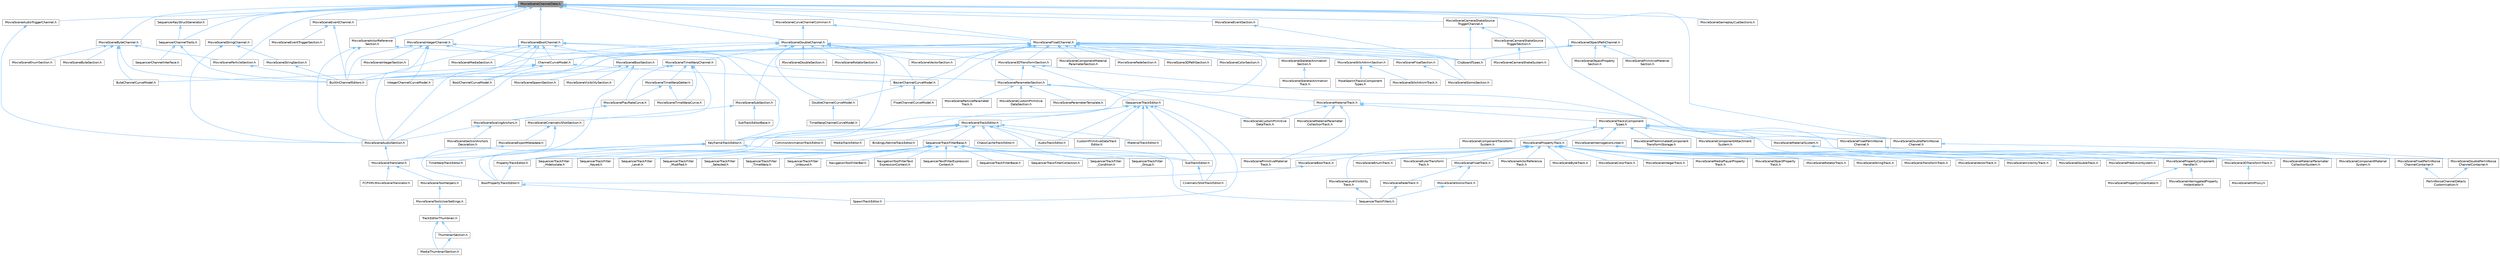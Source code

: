 digraph "MovieSceneChannelData.h"
{
 // INTERACTIVE_SVG=YES
 // LATEX_PDF_SIZE
  bgcolor="transparent";
  edge [fontname=Helvetica,fontsize=10,labelfontname=Helvetica,labelfontsize=10];
  node [fontname=Helvetica,fontsize=10,shape=box,height=0.2,width=0.4];
  Node1 [id="Node000001",label="MovieSceneChannelData.h",height=0.2,width=0.4,color="gray40", fillcolor="grey60", style="filled", fontcolor="black",tooltip=" "];
  Node1 -> Node2 [id="edge1_Node000001_Node000002",dir="back",color="steelblue1",style="solid",tooltip=" "];
  Node2 [id="Node000002",label="MovieSceneActorReference\lSection.h",height=0.2,width=0.4,color="grey40", fillcolor="white", style="filled",URL="$de/d12/MovieSceneActorReferenceSection_8h.html",tooltip=" "];
  Node2 -> Node3 [id="edge2_Node000002_Node000003",dir="back",color="steelblue1",style="solid",tooltip=" "];
  Node3 [id="Node000003",label="BuiltInChannelEditors.h",height=0.2,width=0.4,color="grey40", fillcolor="white", style="filled",URL="$df/daf/BuiltInChannelEditors_8h.html",tooltip=" "];
  Node2 -> Node4 [id="edge3_Node000002_Node000004",dir="back",color="steelblue1",style="solid",tooltip=" "];
  Node4 [id="Node000004",label="ClipboardTypes.h",height=0.2,width=0.4,color="grey40", fillcolor="white", style="filled",URL="$d2/dc6/ClipboardTypes_8h.html",tooltip=" "];
  Node2 -> Node5 [id="edge4_Node000002_Node000005",dir="back",color="steelblue1",style="solid",tooltip=" "];
  Node5 [id="Node000005",label="MovieSceneAudioSection.h",height=0.2,width=0.4,color="grey40", fillcolor="white", style="filled",URL="$da/d5f/MovieSceneAudioSection_8h.html",tooltip=" "];
  Node5 -> Node6 [id="edge5_Node000005_Node000006",dir="back",color="steelblue1",style="solid",tooltip=" "];
  Node6 [id="Node000006",label="MovieSceneTranslator.h",height=0.2,width=0.4,color="grey40", fillcolor="white", style="filled",URL="$d2/d49/MovieSceneTranslator_8h.html",tooltip=" "];
  Node6 -> Node7 [id="edge6_Node000006_Node000007",dir="back",color="steelblue1",style="solid",tooltip=" "];
  Node7 [id="Node000007",label="FCPXMLMovieSceneTranslator.h",height=0.2,width=0.4,color="grey40", fillcolor="white", style="filled",URL="$d2/d93/FCPXMLMovieSceneTranslator_8h.html",tooltip=" "];
  Node6 -> Node8 [id="edge7_Node000006_Node000008",dir="back",color="steelblue1",style="solid",tooltip=" "];
  Node8 [id="Node000008",label="MovieSceneToolHelpers.h",height=0.2,width=0.4,color="grey40", fillcolor="white", style="filled",URL="$d4/d0e/MovieSceneToolHelpers_8h.html",tooltip=" "];
  Node8 -> Node9 [id="edge8_Node000008_Node000009",dir="back",color="steelblue1",style="solid",tooltip=" "];
  Node9 [id="Node000009",label="MovieSceneToolsUserSettings.h",height=0.2,width=0.4,color="grey40", fillcolor="white", style="filled",URL="$d5/dab/MovieSceneToolsUserSettings_8h.html",tooltip=" "];
  Node9 -> Node10 [id="edge9_Node000009_Node000010",dir="back",color="steelblue1",style="solid",tooltip=" "];
  Node10 [id="Node000010",label="TrackEditorThumbnail.h",height=0.2,width=0.4,color="grey40", fillcolor="white", style="filled",URL="$d6/d44/TrackEditorThumbnail_8h.html",tooltip=" "];
  Node10 -> Node11 [id="edge10_Node000010_Node000011",dir="back",color="steelblue1",style="solid",tooltip=" "];
  Node11 [id="Node000011",label="MediaThumbnailSection.h",height=0.2,width=0.4,color="grey40", fillcolor="white", style="filled",URL="$d8/dfe/MediaThumbnailSection_8h.html",tooltip=" "];
  Node10 -> Node12 [id="edge11_Node000010_Node000012",dir="back",color="steelblue1",style="solid",tooltip=" "];
  Node12 [id="Node000012",label="ThumbnailSection.h",height=0.2,width=0.4,color="grey40", fillcolor="white", style="filled",URL="$de/daf/ThumbnailSection_8h.html",tooltip=" "];
  Node12 -> Node11 [id="edge12_Node000012_Node000011",dir="back",color="steelblue1",style="solid",tooltip=" "];
  Node1 -> Node13 [id="edge13_Node000001_Node000013",dir="back",color="steelblue1",style="solid",tooltip=" "];
  Node13 [id="Node000013",label="MovieSceneAudioTriggerChannel.h",height=0.2,width=0.4,color="grey40", fillcolor="white", style="filled",URL="$db/d7a/MovieSceneAudioTriggerChannel_8h.html",tooltip=" "];
  Node13 -> Node5 [id="edge14_Node000013_Node000005",dir="back",color="steelblue1",style="solid",tooltip=" "];
  Node1 -> Node14 [id="edge15_Node000001_Node000014",dir="back",color="steelblue1",style="solid",tooltip=" "];
  Node14 [id="Node000014",label="MovieSceneBoolChannel.h",height=0.2,width=0.4,color="grey40", fillcolor="white", style="filled",URL="$d9/d66/MovieSceneBoolChannel_8h.html",tooltip=" "];
  Node14 -> Node15 [id="edge16_Node000014_Node000015",dir="back",color="steelblue1",style="solid",tooltip=" "];
  Node15 [id="Node000015",label="BoolChannelCurveModel.h",height=0.2,width=0.4,color="grey40", fillcolor="white", style="filled",URL="$d0/d51/BoolChannelCurveModel_8h.html",tooltip=" "];
  Node14 -> Node3 [id="edge17_Node000014_Node000003",dir="back",color="steelblue1",style="solid",tooltip=" "];
  Node14 -> Node16 [id="edge18_Node000014_Node000016",dir="back",color="steelblue1",style="solid",tooltip=" "];
  Node16 [id="Node000016",label="ChannelCurveModel.h",height=0.2,width=0.4,color="grey40", fillcolor="white", style="filled",URL="$de/dfa/ChannelCurveModel_8h.html",tooltip=" "];
  Node16 -> Node17 [id="edge19_Node000016_Node000017",dir="back",color="steelblue1",style="solid",tooltip=" "];
  Node17 [id="Node000017",label="BezierChannelCurveModel.h",height=0.2,width=0.4,color="grey40", fillcolor="white", style="filled",URL="$d3/d63/BezierChannelCurveModel_8h.html",tooltip=" "];
  Node17 -> Node18 [id="edge20_Node000017_Node000018",dir="back",color="steelblue1",style="solid",tooltip=" "];
  Node18 [id="Node000018",label="DoubleChannelCurveModel.h",height=0.2,width=0.4,color="grey40", fillcolor="white", style="filled",URL="$d1/d5b/DoubleChannelCurveModel_8h.html",tooltip=" "];
  Node18 -> Node19 [id="edge21_Node000018_Node000019",dir="back",color="steelblue1",style="solid",tooltip=" "];
  Node19 [id="Node000019",label="TimeWarpChannelCurveModel.h",height=0.2,width=0.4,color="grey40", fillcolor="white", style="filled",URL="$d6/d46/TimeWarpChannelCurveModel_8h.html",tooltip=" "];
  Node17 -> Node20 [id="edge22_Node000017_Node000020",dir="back",color="steelblue1",style="solid",tooltip=" "];
  Node20 [id="Node000020",label="FloatChannelCurveModel.h",height=0.2,width=0.4,color="grey40", fillcolor="white", style="filled",URL="$d0/d27/FloatChannelCurveModel_8h.html",tooltip=" "];
  Node16 -> Node15 [id="edge23_Node000016_Node000015",dir="back",color="steelblue1",style="solid",tooltip=" "];
  Node16 -> Node21 [id="edge24_Node000016_Node000021",dir="back",color="steelblue1",style="solid",tooltip=" "];
  Node21 [id="Node000021",label="ByteChannelCurveModel.h",height=0.2,width=0.4,color="grey40", fillcolor="white", style="filled",URL="$d8/d3d/ByteChannelCurveModel_8h.html",tooltip=" "];
  Node16 -> Node22 [id="edge25_Node000016_Node000022",dir="back",color="steelblue1",style="solid",tooltip=" "];
  Node22 [id="Node000022",label="IntegerChannelCurveModel.h",height=0.2,width=0.4,color="grey40", fillcolor="white", style="filled",URL="$df/d26/IntegerChannelCurveModel_8h.html",tooltip=" "];
  Node14 -> Node23 [id="edge26_Node000014_Node000023",dir="back",color="steelblue1",style="solid",tooltip=" "];
  Node23 [id="Node000023",label="KeyframeTrackEditor.h",height=0.2,width=0.4,color="grey40", fillcolor="white", style="filled",URL="$dd/d47/KeyframeTrackEditor_8h.html",tooltip=" "];
  Node23 -> Node24 [id="edge27_Node000023_Node000024",dir="back",color="steelblue1",style="solid",tooltip=" "];
  Node24 [id="Node000024",label="BoolPropertyTrackEditor.h",height=0.2,width=0.4,color="grey40", fillcolor="white", style="filled",URL="$db/d07/BoolPropertyTrackEditor_8h.html",tooltip=" "];
  Node24 -> Node25 [id="edge28_Node000024_Node000025",dir="back",color="steelblue1",style="solid",tooltip=" "];
  Node25 [id="Node000025",label="SpawnTrackEditor.h",height=0.2,width=0.4,color="grey40", fillcolor="white", style="filled",URL="$d5/dac/SpawnTrackEditor_8h.html",tooltip=" "];
  Node23 -> Node26 [id="edge29_Node000023_Node000026",dir="back",color="steelblue1",style="solid",tooltip=" "];
  Node26 [id="Node000026",label="PropertyTrackEditor.h",height=0.2,width=0.4,color="grey40", fillcolor="white", style="filled",URL="$da/d9a/PropertyTrackEditor_8h.html",tooltip=" "];
  Node26 -> Node24 [id="edge30_Node000026_Node000024",dir="back",color="steelblue1",style="solid",tooltip=" "];
  Node23 -> Node27 [id="edge31_Node000023_Node000027",dir="back",color="steelblue1",style="solid",tooltip=" "];
  Node27 [id="Node000027",label="SubTrackEditor.h",height=0.2,width=0.4,color="grey40", fillcolor="white", style="filled",URL="$d8/d5b/SubTrackEditor_8h.html",tooltip=" "];
  Node27 -> Node28 [id="edge32_Node000027_Node000028",dir="back",color="steelblue1",style="solid",tooltip=" "];
  Node28 [id="Node000028",label="CinematicShotTrackEditor.h",height=0.2,width=0.4,color="grey40", fillcolor="white", style="filled",URL="$d3/d0c/CinematicShotTrackEditor_8h.html",tooltip=" "];
  Node23 -> Node29 [id="edge33_Node000023_Node000029",dir="back",color="steelblue1",style="solid",tooltip=" "];
  Node29 [id="Node000029",label="TimeWarpTrackEditor.h",height=0.2,width=0.4,color="grey40", fillcolor="white", style="filled",URL="$dc/d2e/TimeWarpTrackEditor_8h.html",tooltip=" "];
  Node14 -> Node5 [id="edge34_Node000014_Node000005",dir="back",color="steelblue1",style="solid",tooltip=" "];
  Node14 -> Node30 [id="edge35_Node000014_Node000030",dir="back",color="steelblue1",style="solid",tooltip=" "];
  Node30 [id="Node000030",label="MovieSceneBoolSection.h",height=0.2,width=0.4,color="grey40", fillcolor="white", style="filled",URL="$dd/d49/MovieSceneBoolSection_8h.html",tooltip=" "];
  Node30 -> Node24 [id="edge36_Node000030_Node000024",dir="back",color="steelblue1",style="solid",tooltip=" "];
  Node30 -> Node31 [id="edge37_Node000030_Node000031",dir="back",color="steelblue1",style="solid",tooltip=" "];
  Node31 [id="Node000031",label="MovieSceneSpawnSection.h",height=0.2,width=0.4,color="grey40", fillcolor="white", style="filled",URL="$df/d38/MovieSceneSpawnSection_8h.html",tooltip=" "];
  Node30 -> Node32 [id="edge38_Node000030_Node000032",dir="back",color="steelblue1",style="solid",tooltip=" "];
  Node32 [id="Node000032",label="MovieSceneVisibilitySection.h",height=0.2,width=0.4,color="grey40", fillcolor="white", style="filled",URL="$d2/dfe/MovieSceneVisibilitySection_8h.html",tooltip=" "];
  Node14 -> Node33 [id="edge39_Node000014_Node000033",dir="back",color="steelblue1",style="solid",tooltip=" "];
  Node33 [id="Node000033",label="MovieSceneMediaSection.h",height=0.2,width=0.4,color="grey40", fillcolor="white", style="filled",URL="$d2/df2/MovieSceneMediaSection_8h.html",tooltip=" "];
  Node14 -> Node34 [id="edge40_Node000014_Node000034",dir="back",color="steelblue1",style="solid",tooltip=" "];
  Node34 [id="Node000034",label="MovieSceneParameterSection.h",height=0.2,width=0.4,color="grey40", fillcolor="white", style="filled",URL="$de/d65/MovieSceneParameterSection_8h.html",tooltip=" "];
  Node34 -> Node35 [id="edge41_Node000034_Node000035",dir="back",color="steelblue1",style="solid",tooltip=" "];
  Node35 [id="Node000035",label="MovieSceneCustomPrimitive\lDataSection.h",height=0.2,width=0.4,color="grey40", fillcolor="white", style="filled",URL="$d2/d78/MovieSceneCustomPrimitiveDataSection_8h.html",tooltip=" "];
  Node34 -> Node36 [id="edge42_Node000034_Node000036",dir="back",color="steelblue1",style="solid",tooltip=" "];
  Node36 [id="Node000036",label="MovieSceneCustomPrimitive\lDataTrack.h",height=0.2,width=0.4,color="grey40", fillcolor="white", style="filled",URL="$db/d39/MovieSceneCustomPrimitiveDataTrack_8h.html",tooltip=" "];
  Node34 -> Node37 [id="edge43_Node000034_Node000037",dir="back",color="steelblue1",style="solid",tooltip=" "];
  Node37 [id="Node000037",label="MovieSceneMaterialTrack.h",height=0.2,width=0.4,color="grey40", fillcolor="white", style="filled",URL="$d8/d92/MovieSceneMaterialTrack_8h.html",tooltip=" "];
  Node37 -> Node38 [id="edge44_Node000037_Node000038",dir="back",color="steelblue1",style="solid",tooltip=" "];
  Node38 [id="Node000038",label="MovieSceneComponentMaterial\lSystem.h",height=0.2,width=0.4,color="grey40", fillcolor="white", style="filled",URL="$d7/d7c/MovieSceneComponentMaterialSystem_8h.html",tooltip=" "];
  Node37 -> Node36 [id="edge45_Node000037_Node000036",dir="back",color="steelblue1",style="solid",tooltip=" "];
  Node37 -> Node39 [id="edge46_Node000037_Node000039",dir="back",color="steelblue1",style="solid",tooltip=" "];
  Node39 [id="Node000039",label="MovieSceneMaterialParameter\lCollectionTrack.h",height=0.2,width=0.4,color="grey40", fillcolor="white", style="filled",URL="$d7/dc8/MovieSceneMaterialParameterCollectionTrack_8h.html",tooltip=" "];
  Node37 -> Node40 [id="edge47_Node000037_Node000040",dir="back",color="steelblue1",style="solid",tooltip=" "];
  Node40 [id="Node000040",label="MovieScenePrimitiveMaterial\lTrack.h",height=0.2,width=0.4,color="grey40", fillcolor="white", style="filled",URL="$dc/dc4/MovieScenePrimitiveMaterialTrack_8h.html",tooltip=" "];
  Node37 -> Node41 [id="edge48_Node000037_Node000041",dir="back",color="steelblue1",style="solid",tooltip=" "];
  Node41 [id="Node000041",label="MovieSceneTracksComponent\lTypes.h",height=0.2,width=0.4,color="grey40", fillcolor="white", style="filled",URL="$d5/d6a/MovieSceneTracksComponentTypes_8h.html",tooltip=" "];
  Node41 -> Node42 [id="edge49_Node000041_Node000042",dir="back",color="steelblue1",style="solid",tooltip=" "];
  Node42 [id="Node000042",label="MovieSceneComponentAttachment\lSystem.h",height=0.2,width=0.4,color="grey40", fillcolor="white", style="filled",URL="$d9/db3/MovieSceneComponentAttachmentSystem_8h.html",tooltip=" "];
  Node41 -> Node43 [id="edge50_Node000041_Node000043",dir="back",color="steelblue1",style="solid",tooltip=" "];
  Node43 [id="Node000043",label="MovieSceneComponentTransform\lSystem.h",height=0.2,width=0.4,color="grey40", fillcolor="white", style="filled",URL="$d1/d3e/MovieSceneComponentTransformSystem_8h.html",tooltip=" "];
  Node41 -> Node44 [id="edge51_Node000041_Node000044",dir="back",color="steelblue1",style="solid",tooltip=" "];
  Node44 [id="Node000044",label="MovieSceneDoublePerlinNoise\lChannel.h",height=0.2,width=0.4,color="grey40", fillcolor="white", style="filled",URL="$d9/d50/MovieSceneDoublePerlinNoiseChannel_8h.html",tooltip=" "];
  Node44 -> Node45 [id="edge52_Node000044_Node000045",dir="back",color="steelblue1",style="solid",tooltip=" "];
  Node45 [id="Node000045",label="MovieSceneDoublePerlinNoise\lChannelContainer.h",height=0.2,width=0.4,color="grey40", fillcolor="white", style="filled",URL="$de/dae/MovieSceneDoublePerlinNoiseChannelContainer_8h.html",tooltip=" "];
  Node45 -> Node46 [id="edge53_Node000045_Node000046",dir="back",color="steelblue1",style="solid",tooltip=" "];
  Node46 [id="Node000046",label="PerlinNoiseChannelDetails\lCustomization.h",height=0.2,width=0.4,color="grey40", fillcolor="white", style="filled",URL="$d6/df3/PerlinNoiseChannelDetailsCustomization_8h.html",tooltip=" "];
  Node41 -> Node47 [id="edge54_Node000041_Node000047",dir="back",color="steelblue1",style="solid",tooltip=" "];
  Node47 [id="Node000047",label="MovieSceneFloatPerlinNoise\lChannel.h",height=0.2,width=0.4,color="grey40", fillcolor="white", style="filled",URL="$d2/d9d/MovieSceneFloatPerlinNoiseChannel_8h.html",tooltip=" "];
  Node47 -> Node48 [id="edge55_Node000047_Node000048",dir="back",color="steelblue1",style="solid",tooltip=" "];
  Node48 [id="Node000048",label="MovieSceneFloatPerlinNoise\lChannelContainer.h",height=0.2,width=0.4,color="grey40", fillcolor="white", style="filled",URL="$d6/dcb/MovieSceneFloatPerlinNoiseChannelContainer_8h.html",tooltip=" "];
  Node48 -> Node46 [id="edge56_Node000048_Node000046",dir="back",color="steelblue1",style="solid",tooltip=" "];
  Node41 -> Node49 [id="edge57_Node000041_Node000049",dir="back",color="steelblue1",style="solid",tooltip=" "];
  Node49 [id="Node000049",label="MovieSceneInterrogationLinker.h",height=0.2,width=0.4,color="grey40", fillcolor="white", style="filled",URL="$d9/d6a/MovieSceneInterrogationLinker_8h.html",tooltip=" "];
  Node49 -> Node50 [id="edge58_Node000049_Node000050",dir="back",color="steelblue1",style="solid",tooltip=" "];
  Node50 [id="Node000050",label="MovieScenePredictionSystem.h",height=0.2,width=0.4,color="grey40", fillcolor="white", style="filled",URL="$dc/d7f/MovieScenePredictionSystem_8h.html",tooltip=" "];
  Node49 -> Node51 [id="edge59_Node000049_Node000051",dir="back",color="steelblue1",style="solid",tooltip=" "];
  Node51 [id="Node000051",label="MovieScenePropertyComponent\lHandler.h",height=0.2,width=0.4,color="grey40", fillcolor="white", style="filled",URL="$d1/d1c/MovieScenePropertyComponentHandler_8h.html",tooltip=" "];
  Node51 -> Node52 [id="edge60_Node000051_Node000052",dir="back",color="steelblue1",style="solid",tooltip=" "];
  Node52 [id="Node000052",label="MovieSceneInterrogatedProperty\lInstantiator.h",height=0.2,width=0.4,color="grey40", fillcolor="white", style="filled",URL="$df/d43/MovieSceneInterrogatedPropertyInstantiator_8h.html",tooltip=" "];
  Node51 -> Node53 [id="edge61_Node000051_Node000053",dir="back",color="steelblue1",style="solid",tooltip=" "];
  Node53 [id="Node000053",label="MovieScenePropertyInstantiator.h",height=0.2,width=0.4,color="grey40", fillcolor="white", style="filled",URL="$d2/ddc/MovieScenePropertyInstantiator_8h.html",tooltip=" "];
  Node41 -> Node54 [id="edge62_Node000041_Node000054",dir="back",color="steelblue1",style="solid",tooltip=" "];
  Node54 [id="Node000054",label="MovieSceneMaterialSystem.h",height=0.2,width=0.4,color="grey40", fillcolor="white", style="filled",URL="$d2/d2f/MovieSceneMaterialSystem_8h.html",tooltip=" "];
  Node54 -> Node38 [id="edge63_Node000054_Node000038",dir="back",color="steelblue1",style="solid",tooltip=" "];
  Node54 -> Node55 [id="edge64_Node000054_Node000055",dir="back",color="steelblue1",style="solid",tooltip=" "];
  Node55 [id="Node000055",label="MovieSceneMaterialParameter\lCollectionSystem.h",height=0.2,width=0.4,color="grey40", fillcolor="white", style="filled",URL="$d4/d18/MovieSceneMaterialParameterCollectionSystem_8h.html",tooltip=" "];
  Node41 -> Node56 [id="edge65_Node000041_Node000056",dir="back",color="steelblue1",style="solid",tooltip=" "];
  Node56 [id="Node000056",label="MovieScenePreAnimatedComponent\lTransformStorage.h",height=0.2,width=0.4,color="grey40", fillcolor="white", style="filled",URL="$d9/d84/MovieScenePreAnimatedComponentTransformStorage_8h.html",tooltip=" "];
  Node41 -> Node57 [id="edge66_Node000041_Node000057",dir="back",color="steelblue1",style="solid",tooltip=" "];
  Node57 [id="Node000057",label="MovieScenePropertyTrack.h",height=0.2,width=0.4,color="grey40", fillcolor="white", style="filled",URL="$da/d0c/MovieScenePropertyTrack_8h.html",tooltip=" "];
  Node57 -> Node58 [id="edge67_Node000057_Node000058",dir="back",color="steelblue1",style="solid",tooltip=" "];
  Node58 [id="Node000058",label="MovieScene3DTransformTrack.h",height=0.2,width=0.4,color="grey40", fillcolor="white", style="filled",URL="$d9/d06/MovieScene3DTransformTrack_8h.html",tooltip=" "];
  Node58 -> Node59 [id="edge68_Node000058_Node000059",dir="back",color="steelblue1",style="solid",tooltip=" "];
  Node59 [id="Node000059",label="MovieSceneHitProxy.h",height=0.2,width=0.4,color="grey40", fillcolor="white", style="filled",URL="$d0/d01/MovieSceneHitProxy_8h.html",tooltip=" "];
  Node57 -> Node60 [id="edge69_Node000057_Node000060",dir="back",color="steelblue1",style="solid",tooltip=" "];
  Node60 [id="Node000060",label="MovieSceneActorReference\lTrack.h",height=0.2,width=0.4,color="grey40", fillcolor="white", style="filled",URL="$d9/d9b/MovieSceneActorReferenceTrack_8h.html",tooltip=" "];
  Node57 -> Node61 [id="edge70_Node000057_Node000061",dir="back",color="steelblue1",style="solid",tooltip=" "];
  Node61 [id="Node000061",label="MovieSceneBoolTrack.h",height=0.2,width=0.4,color="grey40", fillcolor="white", style="filled",URL="$d7/ddf/MovieSceneBoolTrack_8h.html",tooltip=" "];
  Node61 -> Node24 [id="edge71_Node000061_Node000024",dir="back",color="steelblue1",style="solid",tooltip=" "];
  Node57 -> Node62 [id="edge72_Node000057_Node000062",dir="back",color="steelblue1",style="solid",tooltip=" "];
  Node62 [id="Node000062",label="MovieSceneByteTrack.h",height=0.2,width=0.4,color="grey40", fillcolor="white", style="filled",URL="$dc/d79/MovieSceneByteTrack_8h.html",tooltip=" "];
  Node57 -> Node63 [id="edge73_Node000057_Node000063",dir="back",color="steelblue1",style="solid",tooltip=" "];
  Node63 [id="Node000063",label="MovieSceneColorTrack.h",height=0.2,width=0.4,color="grey40", fillcolor="white", style="filled",URL="$d8/df9/MovieSceneColorTrack_8h.html",tooltip=" "];
  Node57 -> Node64 [id="edge74_Node000057_Node000064",dir="back",color="steelblue1",style="solid",tooltip=" "];
  Node64 [id="Node000064",label="MovieSceneDoubleTrack.h",height=0.2,width=0.4,color="grey40", fillcolor="white", style="filled",URL="$de/d31/MovieSceneDoubleTrack_8h.html",tooltip=" "];
  Node57 -> Node65 [id="edge75_Node000057_Node000065",dir="back",color="steelblue1",style="solid",tooltip=" "];
  Node65 [id="Node000065",label="MovieSceneEnumTrack.h",height=0.2,width=0.4,color="grey40", fillcolor="white", style="filled",URL="$d6/d95/MovieSceneEnumTrack_8h.html",tooltip=" "];
  Node57 -> Node66 [id="edge76_Node000057_Node000066",dir="back",color="steelblue1",style="solid",tooltip=" "];
  Node66 [id="Node000066",label="MovieSceneEulerTransform\lTrack.h",height=0.2,width=0.4,color="grey40", fillcolor="white", style="filled",URL="$d7/d3a/MovieSceneEulerTransformTrack_8h.html",tooltip=" "];
  Node57 -> Node67 [id="edge77_Node000057_Node000067",dir="back",color="steelblue1",style="solid",tooltip=" "];
  Node67 [id="Node000067",label="MovieSceneFloatTrack.h",height=0.2,width=0.4,color="grey40", fillcolor="white", style="filled",URL="$dc/d88/MovieSceneFloatTrack_8h.html",tooltip=" "];
  Node67 -> Node68 [id="edge78_Node000067_Node000068",dir="back",color="steelblue1",style="solid",tooltip=" "];
  Node68 [id="Node000068",label="MovieSceneFadeTrack.h",height=0.2,width=0.4,color="grey40", fillcolor="white", style="filled",URL="$d3/dd6/MovieSceneFadeTrack_8h.html",tooltip=" "];
  Node68 -> Node69 [id="edge79_Node000068_Node000069",dir="back",color="steelblue1",style="solid",tooltip=" "];
  Node69 [id="Node000069",label="SequencerTrackFilters.h",height=0.2,width=0.4,color="grey40", fillcolor="white", style="filled",URL="$df/d72/SequencerTrackFilters_8h.html",tooltip=" "];
  Node67 -> Node70 [id="edge80_Node000067_Node000070",dir="back",color="steelblue1",style="solid",tooltip=" "];
  Node70 [id="Node000070",label="MovieSceneSlomoTrack.h",height=0.2,width=0.4,color="grey40", fillcolor="white", style="filled",URL="$d3/d88/MovieSceneSlomoTrack_8h.html",tooltip=" "];
  Node70 -> Node69 [id="edge81_Node000070_Node000069",dir="back",color="steelblue1",style="solid",tooltip=" "];
  Node57 -> Node71 [id="edge82_Node000057_Node000071",dir="back",color="steelblue1",style="solid",tooltip=" "];
  Node71 [id="Node000071",label="MovieSceneIntegerTrack.h",height=0.2,width=0.4,color="grey40", fillcolor="white", style="filled",URL="$d9/d1a/MovieSceneIntegerTrack_8h.html",tooltip=" "];
  Node57 -> Node72 [id="edge83_Node000057_Node000072",dir="back",color="steelblue1",style="solid",tooltip=" "];
  Node72 [id="Node000072",label="MovieSceneLevelVisibility\lTrack.h",height=0.2,width=0.4,color="grey40", fillcolor="white", style="filled",URL="$d8/dae/MovieSceneLevelVisibilityTrack_8h.html",tooltip=" "];
  Node72 -> Node69 [id="edge84_Node000072_Node000069",dir="back",color="steelblue1",style="solid",tooltip=" "];
  Node57 -> Node73 [id="edge85_Node000057_Node000073",dir="back",color="steelblue1",style="solid",tooltip=" "];
  Node73 [id="Node000073",label="MovieSceneMediaPlayerProperty\lTrack.h",height=0.2,width=0.4,color="grey40", fillcolor="white", style="filled",URL="$d4/da1/MovieSceneMediaPlayerPropertyTrack_8h.html",tooltip=" "];
  Node57 -> Node74 [id="edge86_Node000057_Node000074",dir="back",color="steelblue1",style="solid",tooltip=" "];
  Node74 [id="Node000074",label="MovieSceneObjectProperty\lTrack.h",height=0.2,width=0.4,color="grey40", fillcolor="white", style="filled",URL="$dc/da9/MovieSceneObjectPropertyTrack_8h.html",tooltip=" "];
  Node57 -> Node40 [id="edge87_Node000057_Node000040",dir="back",color="steelblue1",style="solid",tooltip=" "];
  Node57 -> Node75 [id="edge88_Node000057_Node000075",dir="back",color="steelblue1",style="solid",tooltip=" "];
  Node75 [id="Node000075",label="MovieSceneRotatorTrack.h",height=0.2,width=0.4,color="grey40", fillcolor="white", style="filled",URL="$d3/d8f/MovieSceneRotatorTrack_8h.html",tooltip=" "];
  Node57 -> Node76 [id="edge89_Node000057_Node000076",dir="back",color="steelblue1",style="solid",tooltip=" "];
  Node76 [id="Node000076",label="MovieSceneStringTrack.h",height=0.2,width=0.4,color="grey40", fillcolor="white", style="filled",URL="$dd/d54/MovieSceneStringTrack_8h.html",tooltip=" "];
  Node57 -> Node77 [id="edge90_Node000057_Node000077",dir="back",color="steelblue1",style="solid",tooltip=" "];
  Node77 [id="Node000077",label="MovieSceneTransformTrack.h",height=0.2,width=0.4,color="grey40", fillcolor="white", style="filled",URL="$df/d57/MovieSceneTransformTrack_8h.html",tooltip=" "];
  Node57 -> Node78 [id="edge91_Node000057_Node000078",dir="back",color="steelblue1",style="solid",tooltip=" "];
  Node78 [id="Node000078",label="MovieSceneVectorTrack.h",height=0.2,width=0.4,color="grey40", fillcolor="white", style="filled",URL="$d8/d5e/MovieSceneVectorTrack_8h.html",tooltip=" "];
  Node57 -> Node79 [id="edge92_Node000057_Node000079",dir="back",color="steelblue1",style="solid",tooltip=" "];
  Node79 [id="Node000079",label="MovieSceneVisibilityTrack.h",height=0.2,width=0.4,color="grey40", fillcolor="white", style="filled",URL="$dd/d5e/MovieSceneVisibilityTrack_8h.html",tooltip=" "];
  Node57 -> Node26 [id="edge93_Node000057_Node000026",dir="back",color="steelblue1",style="solid",tooltip=" "];
  Node34 -> Node80 [id="edge94_Node000034_Node000080",dir="back",color="steelblue1",style="solid",tooltip=" "];
  Node80 [id="Node000080",label="MovieSceneParameterTemplate.h",height=0.2,width=0.4,color="grey40", fillcolor="white", style="filled",URL="$d9/df3/MovieSceneParameterTemplate_8h.html",tooltip=" "];
  Node34 -> Node81 [id="edge95_Node000034_Node000081",dir="back",color="steelblue1",style="solid",tooltip=" "];
  Node81 [id="Node000081",label="MovieSceneParticleParameter\lTrack.h",height=0.2,width=0.4,color="grey40", fillcolor="white", style="filled",URL="$d2/d09/MovieSceneParticleParameterTrack_8h.html",tooltip=" "];
  Node1 -> Node82 [id="edge96_Node000001_Node000082",dir="back",color="steelblue1",style="solid",tooltip=" "];
  Node82 [id="Node000082",label="MovieSceneByteChannel.h",height=0.2,width=0.4,color="grey40", fillcolor="white", style="filled",URL="$d2/dda/MovieSceneByteChannel_8h.html",tooltip=" "];
  Node82 -> Node3 [id="edge97_Node000082_Node000003",dir="back",color="steelblue1",style="solid",tooltip=" "];
  Node82 -> Node21 [id="edge98_Node000082_Node000021",dir="back",color="steelblue1",style="solid",tooltip=" "];
  Node82 -> Node83 [id="edge99_Node000082_Node000083",dir="back",color="steelblue1",style="solid",tooltip=" "];
  Node83 [id="Node000083",label="MovieSceneByteSection.h",height=0.2,width=0.4,color="grey40", fillcolor="white", style="filled",URL="$da/dd4/MovieSceneByteSection_8h.html",tooltip=" "];
  Node82 -> Node84 [id="edge100_Node000082_Node000084",dir="back",color="steelblue1",style="solid",tooltip=" "];
  Node84 [id="Node000084",label="MovieSceneEnumSection.h",height=0.2,width=0.4,color="grey40", fillcolor="white", style="filled",URL="$d7/d84/MovieSceneEnumSection_8h.html",tooltip=" "];
  Node82 -> Node85 [id="edge101_Node000082_Node000085",dir="back",color="steelblue1",style="solid",tooltip=" "];
  Node85 [id="Node000085",label="MovieSceneParticleSection.h",height=0.2,width=0.4,color="grey40", fillcolor="white", style="filled",URL="$d4/ddc/MovieSceneParticleSection_8h.html",tooltip=" "];
  Node85 -> Node3 [id="edge102_Node000085_Node000003",dir="back",color="steelblue1",style="solid",tooltip=" "];
  Node1 -> Node86 [id="edge103_Node000001_Node000086",dir="back",color="steelblue1",style="solid",tooltip=" "];
  Node86 [id="Node000086",label="MovieSceneCameraShakeSource\lTriggerChannel.h",height=0.2,width=0.4,color="grey40", fillcolor="white", style="filled",URL="$d2/d32/MovieSceneCameraShakeSourceTriggerChannel_8h.html",tooltip=" "];
  Node86 -> Node4 [id="edge104_Node000086_Node000004",dir="back",color="steelblue1",style="solid",tooltip=" "];
  Node86 -> Node87 [id="edge105_Node000086_Node000087",dir="back",color="steelblue1",style="solid",tooltip=" "];
  Node87 [id="Node000087",label="MovieSceneCameraShakeSource\lTriggerSection.h",height=0.2,width=0.4,color="grey40", fillcolor="white", style="filled",URL="$d3/d5f/MovieSceneCameraShakeSourceTriggerSection_8h.html",tooltip=" "];
  Node87 -> Node88 [id="edge106_Node000087_Node000088",dir="back",color="steelblue1",style="solid",tooltip=" "];
  Node88 [id="Node000088",label="MovieSceneCameraShakeSystem.h",height=0.2,width=0.4,color="grey40", fillcolor="white", style="filled",URL="$d2/dcc/MovieSceneCameraShakeSystem_8h.html",tooltip=" "];
  Node1 -> Node89 [id="edge107_Node000001_Node000089",dir="back",color="steelblue1",style="solid",tooltip=" "];
  Node89 [id="Node000089",label="MovieSceneCurveChannelCommon.h",height=0.2,width=0.4,color="grey40", fillcolor="white", style="filled",URL="$d2/db2/MovieSceneCurveChannelCommon_8h.html",tooltip=" "];
  Node89 -> Node90 [id="edge108_Node000089_Node000090",dir="back",color="steelblue1",style="solid",tooltip=" "];
  Node90 [id="Node000090",label="MovieSceneDoubleChannel.h",height=0.2,width=0.4,color="grey40", fillcolor="white", style="filled",URL="$d3/d7d/MovieSceneDoubleChannel_8h.html",tooltip=" "];
  Node90 -> Node17 [id="edge109_Node000090_Node000017",dir="back",color="steelblue1",style="solid",tooltip=" "];
  Node90 -> Node3 [id="edge110_Node000090_Node000003",dir="back",color="steelblue1",style="solid",tooltip=" "];
  Node90 -> Node16 [id="edge111_Node000090_Node000016",dir="back",color="steelblue1",style="solid",tooltip=" "];
  Node90 -> Node4 [id="edge112_Node000090_Node000004",dir="back",color="steelblue1",style="solid",tooltip=" "];
  Node90 -> Node18 [id="edge113_Node000090_Node000018",dir="back",color="steelblue1",style="solid",tooltip=" "];
  Node90 -> Node23 [id="edge114_Node000090_Node000023",dir="back",color="steelblue1",style="solid",tooltip=" "];
  Node90 -> Node91 [id="edge115_Node000090_Node000091",dir="back",color="steelblue1",style="solid",tooltip=" "];
  Node91 [id="Node000091",label="MovieScene3DTransformSection.h",height=0.2,width=0.4,color="grey40", fillcolor="white", style="filled",URL="$de/dab/MovieScene3DTransformSection_8h.html",tooltip=" "];
  Node91 -> Node92 [id="edge116_Node000091_Node000092",dir="back",color="steelblue1",style="solid",tooltip=" "];
  Node92 [id="Node000092",label="ISequencerTrackEditor.h",height=0.2,width=0.4,color="grey40", fillcolor="white", style="filled",URL="$df/dca/ISequencerTrackEditor_8h.html",tooltip=" "];
  Node92 -> Node93 [id="edge117_Node000092_Node000093",dir="back",color="steelblue1",style="solid",tooltip=" "];
  Node93 [id="Node000093",label="AudioTrackEditor.h",height=0.2,width=0.4,color="grey40", fillcolor="white", style="filled",URL="$dd/d96/AudioTrackEditor_8h.html",tooltip=" "];
  Node92 -> Node24 [id="edge118_Node000092_Node000024",dir="back",color="steelblue1",style="solid",tooltip=" "];
  Node92 -> Node28 [id="edge119_Node000092_Node000028",dir="back",color="steelblue1",style="solid",tooltip=" "];
  Node92 -> Node94 [id="edge120_Node000092_Node000094",dir="back",color="steelblue1",style="solid",tooltip=" "];
  Node94 [id="Node000094",label="CustomPrimitiveDataTrack\lEditor.h",height=0.2,width=0.4,color="grey40", fillcolor="white", style="filled",URL="$dc/d8f/CustomPrimitiveDataTrackEditor_8h.html",tooltip=" "];
  Node92 -> Node95 [id="edge121_Node000092_Node000095",dir="back",color="steelblue1",style="solid",tooltip=" "];
  Node95 [id="Node000095",label="MaterialTrackEditor.h",height=0.2,width=0.4,color="grey40", fillcolor="white", style="filled",URL="$d1/d9f/MaterialTrackEditor_8h.html",tooltip=" "];
  Node92 -> Node96 [id="edge122_Node000092_Node000096",dir="back",color="steelblue1",style="solid",tooltip=" "];
  Node96 [id="Node000096",label="MovieSceneTrackEditor.h",height=0.2,width=0.4,color="grey40", fillcolor="white", style="filled",URL="$db/d6c/MovieSceneTrackEditor_8h.html",tooltip=" "];
  Node96 -> Node93 [id="edge123_Node000096_Node000093",dir="back",color="steelblue1",style="solid",tooltip=" "];
  Node96 -> Node97 [id="edge124_Node000096_Node000097",dir="back",color="steelblue1",style="solid",tooltip=" "];
  Node97 [id="Node000097",label="BindingLifetimeTrackEditor.h",height=0.2,width=0.4,color="grey40", fillcolor="white", style="filled",URL="$db/d3c/BindingLifetimeTrackEditor_8h.html",tooltip=" "];
  Node96 -> Node98 [id="edge125_Node000096_Node000098",dir="back",color="steelblue1",style="solid",tooltip=" "];
  Node98 [id="Node000098",label="ChaosCacheTrackEditor.h",height=0.2,width=0.4,color="grey40", fillcolor="white", style="filled",URL="$db/d36/ChaosCacheTrackEditor_8h.html",tooltip=" "];
  Node96 -> Node99 [id="edge126_Node000096_Node000099",dir="back",color="steelblue1",style="solid",tooltip=" "];
  Node99 [id="Node000099",label="CommonAnimationTrackEditor.h",height=0.2,width=0.4,color="grey40", fillcolor="white", style="filled",URL="$d9/d6e/CommonAnimationTrackEditor_8h.html",tooltip=" "];
  Node96 -> Node94 [id="edge127_Node000096_Node000094",dir="back",color="steelblue1",style="solid",tooltip=" "];
  Node96 -> Node23 [id="edge128_Node000096_Node000023",dir="back",color="steelblue1",style="solid",tooltip=" "];
  Node96 -> Node95 [id="edge129_Node000096_Node000095",dir="back",color="steelblue1",style="solid",tooltip=" "];
  Node96 -> Node100 [id="edge130_Node000096_Node000100",dir="back",color="steelblue1",style="solid",tooltip=" "];
  Node100 [id="Node000100",label="MediaTrackEditor.h",height=0.2,width=0.4,color="grey40", fillcolor="white", style="filled",URL="$d0/d41/MediaTrackEditor_8h.html",tooltip=" "];
  Node96 -> Node26 [id="edge131_Node000096_Node000026",dir="back",color="steelblue1",style="solid",tooltip=" "];
  Node96 -> Node101 [id="edge132_Node000096_Node000101",dir="back",color="steelblue1",style="solid",tooltip=" "];
  Node101 [id="Node000101",label="SequencerTrackFilterBase.h",height=0.2,width=0.4,color="grey40", fillcolor="white", style="filled",URL="$d8/def/Filters_2SequencerTrackFilterBase_8h.html",tooltip=" "];
  Node101 -> Node102 [id="edge133_Node000101_Node000102",dir="back",color="steelblue1",style="solid",tooltip=" "];
  Node102 [id="Node000102",label="NavigationToolFilterBar.h",height=0.2,width=0.4,color="grey40", fillcolor="white", style="filled",URL="$df/d14/NavigationToolFilterBar_8h.html",tooltip=" "];
  Node101 -> Node103 [id="edge134_Node000101_Node000103",dir="back",color="steelblue1",style="solid",tooltip=" "];
  Node103 [id="Node000103",label="NavigationToolFilterText\lExpressionContext.h",height=0.2,width=0.4,color="grey40", fillcolor="white", style="filled",URL="$d8/dd2/NavigationToolFilterTextExpressionContext_8h.html",tooltip=" "];
  Node101 -> Node104 [id="edge135_Node000101_Node000104",dir="back",color="steelblue1",style="solid",tooltip=" "];
  Node104 [id="Node000104",label="SequencerTextFilterExpression\lContext.h",height=0.2,width=0.4,color="grey40", fillcolor="white", style="filled",URL="$d0/d9f/SequencerTextFilterExpressionContext_8h.html",tooltip=" "];
  Node101 -> Node105 [id="edge136_Node000101_Node000105",dir="back",color="steelblue1",style="solid",tooltip=" "];
  Node105 [id="Node000105",label="SequencerTrackFilterBase.h",height=0.2,width=0.4,color="grey40", fillcolor="white", style="filled",URL="$d8/d4d/SequencerTrackFilterBase_8h.html",tooltip=" "];
  Node101 -> Node106 [id="edge137_Node000101_Node000106",dir="back",color="steelblue1",style="solid",tooltip=" "];
  Node106 [id="Node000106",label="SequencerTrackFilterCollection.h",height=0.2,width=0.4,color="grey40", fillcolor="white", style="filled",URL="$d8/de2/SequencerTrackFilterCollection_8h.html",tooltip=" "];
  Node101 -> Node107 [id="edge138_Node000101_Node000107",dir="back",color="steelblue1",style="solid",tooltip=" "];
  Node107 [id="Node000107",label="SequencerTrackFilter\l_Condition.h",height=0.2,width=0.4,color="grey40", fillcolor="white", style="filled",URL="$df/d17/SequencerTrackFilter__Condition_8h.html",tooltip=" "];
  Node101 -> Node108 [id="edge139_Node000101_Node000108",dir="back",color="steelblue1",style="solid",tooltip=" "];
  Node108 [id="Node000108",label="SequencerTrackFilter\l_Group.h",height=0.2,width=0.4,color="grey40", fillcolor="white", style="filled",URL="$da/dea/SequencerTrackFilter__Group_8h.html",tooltip=" "];
  Node101 -> Node109 [id="edge140_Node000101_Node000109",dir="back",color="steelblue1",style="solid",tooltip=" "];
  Node109 [id="Node000109",label="SequencerTrackFilter\l_HideIsolate.h",height=0.2,width=0.4,color="grey40", fillcolor="white", style="filled",URL="$d3/d55/SequencerTrackFilter__HideIsolate_8h.html",tooltip=" "];
  Node101 -> Node110 [id="edge141_Node000101_Node000110",dir="back",color="steelblue1",style="solid",tooltip=" "];
  Node110 [id="Node000110",label="SequencerTrackFilter\l_Keyed.h",height=0.2,width=0.4,color="grey40", fillcolor="white", style="filled",URL="$d4/d2d/SequencerTrackFilter__Keyed_8h.html",tooltip=" "];
  Node101 -> Node111 [id="edge142_Node000101_Node000111",dir="back",color="steelblue1",style="solid",tooltip=" "];
  Node111 [id="Node000111",label="SequencerTrackFilter\l_Level.h",height=0.2,width=0.4,color="grey40", fillcolor="white", style="filled",URL="$d2/d6c/SequencerTrackFilter__Level_8h.html",tooltip=" "];
  Node101 -> Node112 [id="edge143_Node000101_Node000112",dir="back",color="steelblue1",style="solid",tooltip=" "];
  Node112 [id="Node000112",label="SequencerTrackFilter\l_Modified.h",height=0.2,width=0.4,color="grey40", fillcolor="white", style="filled",URL="$d0/dd9/SequencerTrackFilter__Modified_8h.html",tooltip=" "];
  Node101 -> Node113 [id="edge144_Node000101_Node000113",dir="back",color="steelblue1",style="solid",tooltip=" "];
  Node113 [id="Node000113",label="SequencerTrackFilter\l_Selected.h",height=0.2,width=0.4,color="grey40", fillcolor="white", style="filled",URL="$dc/d54/SequencerTrackFilter__Selected_8h.html",tooltip=" "];
  Node101 -> Node114 [id="edge145_Node000101_Node000114",dir="back",color="steelblue1",style="solid",tooltip=" "];
  Node114 [id="Node000114",label="SequencerTrackFilter\l_TimeWarp.h",height=0.2,width=0.4,color="grey40", fillcolor="white", style="filled",URL="$d6/dd0/SequencerTrackFilter__TimeWarp_8h.html",tooltip=" "];
  Node101 -> Node115 [id="edge146_Node000101_Node000115",dir="back",color="steelblue1",style="solid",tooltip=" "];
  Node115 [id="Node000115",label="SequencerTrackFilter\l_Unbound.h",height=0.2,width=0.4,color="grey40", fillcolor="white", style="filled",URL="$d0/dd1/SequencerTrackFilter__Unbound_8h.html",tooltip=" "];
  Node101 -> Node69 [id="edge147_Node000101_Node000069",dir="back",color="steelblue1",style="solid",tooltip=" "];
  Node96 -> Node27 [id="edge148_Node000096_Node000027",dir="back",color="steelblue1",style="solid",tooltip=" "];
  Node92 -> Node25 [id="edge149_Node000092_Node000025",dir="back",color="steelblue1",style="solid",tooltip=" "];
  Node92 -> Node27 [id="edge150_Node000092_Node000027",dir="back",color="steelblue1",style="solid",tooltip=" "];
  Node91 -> Node58 [id="edge151_Node000091_Node000058",dir="back",color="steelblue1",style="solid",tooltip=" "];
  Node91 -> Node34 [id="edge152_Node000091_Node000034",dir="back",color="steelblue1",style="solid",tooltip=" "];
  Node90 -> Node116 [id="edge153_Node000090_Node000116",dir="back",color="steelblue1",style="solid",tooltip=" "];
  Node116 [id="Node000116",label="MovieSceneDoubleSection.h",height=0.2,width=0.4,color="grey40", fillcolor="white", style="filled",URL="$d3/df4/MovieSceneDoubleSection_8h.html",tooltip=" "];
  Node90 -> Node117 [id="edge154_Node000090_Node000117",dir="back",color="steelblue1",style="solid",tooltip=" "];
  Node117 [id="Node000117",label="MovieSceneRotatorSection.h",height=0.2,width=0.4,color="grey40", fillcolor="white", style="filled",URL="$d0/d8d/MovieSceneRotatorSection_8h.html",tooltip=" "];
  Node90 -> Node118 [id="edge155_Node000090_Node000118",dir="back",color="steelblue1",style="solid",tooltip=" "];
  Node118 [id="Node000118",label="MovieSceneSubSection.h",height=0.2,width=0.4,color="grey40", fillcolor="white", style="filled",URL="$dd/d38/MovieSceneSubSection_8h.html",tooltip=" "];
  Node118 -> Node119 [id="edge156_Node000118_Node000119",dir="back",color="steelblue1",style="solid",tooltip=" "];
  Node119 [id="Node000119",label="MovieSceneCinematicShotSection.h",height=0.2,width=0.4,color="grey40", fillcolor="white", style="filled",URL="$d2/d14/MovieSceneCinematicShotSection_8h.html",tooltip=" "];
  Node119 -> Node120 [id="edge157_Node000119_Node000120",dir="back",color="steelblue1",style="solid",tooltip=" "];
  Node120 [id="Node000120",label="MovieSceneExportMetadata.h",height=0.2,width=0.4,color="grey40", fillcolor="white", style="filled",URL="$d9/de5/MovieSceneExportMetadata_8h.html",tooltip=" "];
  Node120 -> Node6 [id="edge158_Node000120_Node000006",dir="back",color="steelblue1",style="solid",tooltip=" "];
  Node119 -> Node6 [id="edge159_Node000119_Node000006",dir="back",color="steelblue1",style="solid",tooltip=" "];
  Node118 -> Node121 [id="edge160_Node000118_Node000121",dir="back",color="steelblue1",style="solid",tooltip=" "];
  Node121 [id="Node000121",label="SubTrackEditorBase.h",height=0.2,width=0.4,color="grey40", fillcolor="white", style="filled",URL="$db/d33/SubTrackEditorBase_8h.html",tooltip=" "];
  Node90 -> Node122 [id="edge161_Node000090_Node000122",dir="back",color="steelblue1",style="solid",tooltip=" "];
  Node122 [id="Node000122",label="MovieSceneTimeWarpChannel.h",height=0.2,width=0.4,color="grey40", fillcolor="white", style="filled",URL="$df/d1d/MovieSceneTimeWarpChannel_8h.html",tooltip=" "];
  Node122 -> Node3 [id="edge162_Node000122_Node000003",dir="back",color="steelblue1",style="solid",tooltip=" "];
  Node122 -> Node123 [id="edge163_Node000122_Node000123",dir="back",color="steelblue1",style="solid",tooltip=" "];
  Node123 [id="Node000123",label="MovieScenePlayRateCurve.h",height=0.2,width=0.4,color="grey40", fillcolor="white", style="filled",URL="$da/d11/MovieScenePlayRateCurve_8h.html",tooltip=" "];
  Node123 -> Node124 [id="edge164_Node000123_Node000124",dir="back",color="steelblue1",style="solid",tooltip=" "];
  Node124 [id="Node000124",label="MovieSceneScalingAnchors.h",height=0.2,width=0.4,color="grey40", fillcolor="white", style="filled",URL="$df/d7b/MovieSceneScalingAnchors_8h.html",tooltip=" "];
  Node124 -> Node5 [id="edge165_Node000124_Node000005",dir="back",color="steelblue1",style="solid",tooltip=" "];
  Node124 -> Node125 [id="edge166_Node000124_Node000125",dir="back",color="steelblue1",style="solid",tooltip=" "];
  Node125 [id="Node000125",label="MovieSceneSectionAnchors\lDecoration.h",height=0.2,width=0.4,color="grey40", fillcolor="white", style="filled",URL="$dd/de9/MovieSceneSectionAnchorsDecoration_8h.html",tooltip=" "];
  Node122 -> Node124 [id="edge167_Node000122_Node000124",dir="back",color="steelblue1",style="solid",tooltip=" "];
  Node122 -> Node126 [id="edge168_Node000122_Node000126",dir="back",color="steelblue1",style="solid",tooltip=" "];
  Node126 [id="Node000126",label="MovieSceneTimeWarpCurve.h",height=0.2,width=0.4,color="grey40", fillcolor="white", style="filled",URL="$dc/d84/MovieSceneTimeWarpCurve_8h.html",tooltip=" "];
  Node122 -> Node127 [id="edge169_Node000122_Node000127",dir="back",color="steelblue1",style="solid",tooltip=" "];
  Node127 [id="Node000127",label="MovieSceneTimeWarpGetter.h",height=0.2,width=0.4,color="grey40", fillcolor="white", style="filled",URL="$dd/df3/MovieSceneTimeWarpGetter_8h.html",tooltip=" "];
  Node127 -> Node123 [id="edge170_Node000127_Node000123",dir="back",color="steelblue1",style="solid",tooltip=" "];
  Node127 -> Node126 [id="edge171_Node000127_Node000126",dir="back",color="steelblue1",style="solid",tooltip=" "];
  Node90 -> Node128 [id="edge172_Node000090_Node000128",dir="back",color="steelblue1",style="solid",tooltip=" "];
  Node128 [id="Node000128",label="MovieSceneVectorSection.h",height=0.2,width=0.4,color="grey40", fillcolor="white", style="filled",URL="$d6/d29/MovieSceneVectorSection_8h.html",tooltip=" "];
  Node89 -> Node129 [id="edge173_Node000089_Node000129",dir="back",color="steelblue1",style="solid",tooltip=" "];
  Node129 [id="Node000129",label="MovieSceneFloatChannel.h",height=0.2,width=0.4,color="grey40", fillcolor="white", style="filled",URL="$d9/d9e/MovieSceneFloatChannel_8h.html",tooltip=" "];
  Node129 -> Node17 [id="edge174_Node000129_Node000017",dir="back",color="steelblue1",style="solid",tooltip=" "];
  Node129 -> Node3 [id="edge175_Node000129_Node000003",dir="back",color="steelblue1",style="solid",tooltip=" "];
  Node129 -> Node16 [id="edge176_Node000129_Node000016",dir="back",color="steelblue1",style="solid",tooltip=" "];
  Node129 -> Node4 [id="edge177_Node000129_Node000004",dir="back",color="steelblue1",style="solid",tooltip=" "];
  Node129 -> Node20 [id="edge178_Node000129_Node000020",dir="back",color="steelblue1",style="solid",tooltip=" "];
  Node129 -> Node23 [id="edge179_Node000129_Node000023",dir="back",color="steelblue1",style="solid",tooltip=" "];
  Node129 -> Node130 [id="edge180_Node000129_Node000130",dir="back",color="steelblue1",style="solid",tooltip=" "];
  Node130 [id="Node000130",label="MovieScene3DPathSection.h",height=0.2,width=0.4,color="grey40", fillcolor="white", style="filled",URL="$d6/dd4/MovieScene3DPathSection_8h.html",tooltip=" "];
  Node129 -> Node91 [id="edge181_Node000129_Node000091",dir="back",color="steelblue1",style="solid",tooltip=" "];
  Node129 -> Node5 [id="edge182_Node000129_Node000005",dir="back",color="steelblue1",style="solid",tooltip=" "];
  Node129 -> Node131 [id="edge183_Node000129_Node000131",dir="back",color="steelblue1",style="solid",tooltip=" "];
  Node131 [id="Node000131",label="MovieSceneColorSection.h",height=0.2,width=0.4,color="grey40", fillcolor="white", style="filled",URL="$dd/dd4/MovieSceneColorSection_8h.html",tooltip=" "];
  Node129 -> Node132 [id="edge184_Node000129_Node000132",dir="back",color="steelblue1",style="solid",tooltip=" "];
  Node132 [id="Node000132",label="MovieSceneComponentMaterial\lParameterSection.h",height=0.2,width=0.4,color="grey40", fillcolor="white", style="filled",URL="$dd/d3d/MovieSceneComponentMaterialParameterSection_8h.html",tooltip=" "];
  Node129 -> Node133 [id="edge185_Node000129_Node000133",dir="back",color="steelblue1",style="solid",tooltip=" "];
  Node133 [id="Node000133",label="MovieSceneFadeSection.h",height=0.2,width=0.4,color="grey40", fillcolor="white", style="filled",URL="$d8/db8/MovieSceneFadeSection_8h.html",tooltip=" "];
  Node129 -> Node134 [id="edge186_Node000129_Node000134",dir="back",color="steelblue1",style="solid",tooltip=" "];
  Node134 [id="Node000134",label="MovieSceneFloatSection.h",height=0.2,width=0.4,color="grey40", fillcolor="white", style="filled",URL="$dc/d18/MovieSceneFloatSection_8h.html",tooltip=" "];
  Node134 -> Node135 [id="edge187_Node000134_Node000135",dir="back",color="steelblue1",style="solid",tooltip=" "];
  Node135 [id="Node000135",label="MovieSceneSlomoSection.h",height=0.2,width=0.4,color="grey40", fillcolor="white", style="filled",URL="$d1/de5/MovieSceneSlomoSection_8h.html",tooltip=" "];
  Node129 -> Node34 [id="edge188_Node000129_Node000034",dir="back",color="steelblue1",style="solid",tooltip=" "];
  Node129 -> Node136 [id="edge189_Node000129_Node000136",dir="back",color="steelblue1",style="solid",tooltip=" "];
  Node136 [id="Node000136",label="MovieSceneSkeletalAnimation\lSection.h",height=0.2,width=0.4,color="grey40", fillcolor="white", style="filled",URL="$de/d52/MovieSceneSkeletalAnimationSection_8h.html",tooltip=" "];
  Node136 -> Node137 [id="edge190_Node000136_Node000137",dir="back",color="steelblue1",style="solid",tooltip=" "];
  Node137 [id="Node000137",label="MovieSceneSkeletalAnimation\lTrack.h",height=0.2,width=0.4,color="grey40", fillcolor="white", style="filled",URL="$d1/dcb/MovieSceneSkeletalAnimationTrack_8h.html",tooltip=" "];
  Node129 -> Node135 [id="edge191_Node000129_Node000135",dir="back",color="steelblue1",style="solid",tooltip=" "];
  Node129 -> Node138 [id="edge192_Node000129_Node000138",dir="back",color="steelblue1",style="solid",tooltip=" "];
  Node138 [id="Node000138",label="MovieSceneStitchAnimSection.h",height=0.2,width=0.4,color="grey40", fillcolor="white", style="filled",URL="$de/d74/MovieSceneStitchAnimSection_8h.html",tooltip=" "];
  Node138 -> Node139 [id="edge193_Node000138_Node000139",dir="back",color="steelblue1",style="solid",tooltip=" "];
  Node139 [id="Node000139",label="MovieSceneStitchAnimTrack.h",height=0.2,width=0.4,color="grey40", fillcolor="white", style="filled",URL="$d3/d17/MovieSceneStitchAnimTrack_8h.html",tooltip=" "];
  Node138 -> Node140 [id="edge194_Node000138_Node000140",dir="back",color="steelblue1",style="solid",tooltip=" "];
  Node140 [id="Node000140",label="PoseSearchTracksComponent\lTypes.h",height=0.2,width=0.4,color="grey40", fillcolor="white", style="filled",URL="$d8/d7d/PoseSearchTracksComponentTypes_8h.html",tooltip=" "];
  Node129 -> Node128 [id="edge195_Node000129_Node000128",dir="back",color="steelblue1",style="solid",tooltip=" "];
  Node1 -> Node90 [id="edge196_Node000001_Node000090",dir="back",color="steelblue1",style="solid",tooltip=" "];
  Node1 -> Node44 [id="edge197_Node000001_Node000044",dir="back",color="steelblue1",style="solid",tooltip=" "];
  Node1 -> Node141 [id="edge198_Node000001_Node000141",dir="back",color="steelblue1",style="solid",tooltip=" "];
  Node141 [id="Node000141",label="MovieSceneEventChannel.h",height=0.2,width=0.4,color="grey40", fillcolor="white", style="filled",URL="$d1/d90/MovieSceneEventChannel_8h.html",tooltip=" "];
  Node141 -> Node3 [id="edge199_Node000141_Node000003",dir="back",color="steelblue1",style="solid",tooltip=" "];
  Node141 -> Node142 [id="edge200_Node000141_Node000142",dir="back",color="steelblue1",style="solid",tooltip=" "];
  Node142 [id="Node000142",label="MovieSceneEventTriggerSection.h",height=0.2,width=0.4,color="grey40", fillcolor="white", style="filled",URL="$df/d80/MovieSceneEventTriggerSection_8h.html",tooltip=" "];
  Node1 -> Node143 [id="edge201_Node000001_Node000143",dir="back",color="steelblue1",style="solid",tooltip=" "];
  Node143 [id="Node000143",label="MovieSceneEventSection.h",height=0.2,width=0.4,color="grey40", fillcolor="white", style="filled",URL="$d6/dc4/MovieSceneEventSection_8h.html",tooltip=" "];
  Node143 -> Node4 [id="edge202_Node000143_Node000004",dir="back",color="steelblue1",style="solid",tooltip=" "];
  Node1 -> Node129 [id="edge203_Node000001_Node000129",dir="back",color="steelblue1",style="solid",tooltip=" "];
  Node1 -> Node47 [id="edge204_Node000001_Node000047",dir="back",color="steelblue1",style="solid",tooltip=" "];
  Node1 -> Node144 [id="edge205_Node000001_Node000144",dir="back",color="steelblue1",style="solid",tooltip=" "];
  Node144 [id="Node000144",label="MovieSceneGameplayCueSections.h",height=0.2,width=0.4,color="grey40", fillcolor="white", style="filled",URL="$df/ded/MovieSceneGameplayCueSections_8h.html",tooltip=" "];
  Node1 -> Node145 [id="edge206_Node000001_Node000145",dir="back",color="steelblue1",style="solid",tooltip=" "];
  Node145 [id="Node000145",label="MovieSceneIntegerChannel.h",height=0.2,width=0.4,color="grey40", fillcolor="white", style="filled",URL="$de/d6a/MovieSceneIntegerChannel_8h.html",tooltip=" "];
  Node145 -> Node3 [id="edge207_Node000145_Node000003",dir="back",color="steelblue1",style="solid",tooltip=" "];
  Node145 -> Node16 [id="edge208_Node000145_Node000016",dir="back",color="steelblue1",style="solid",tooltip=" "];
  Node145 -> Node22 [id="edge209_Node000145_Node000022",dir="back",color="steelblue1",style="solid",tooltip=" "];
  Node145 -> Node23 [id="edge210_Node000145_Node000023",dir="back",color="steelblue1",style="solid",tooltip=" "];
  Node145 -> Node5 [id="edge211_Node000145_Node000005",dir="back",color="steelblue1",style="solid",tooltip=" "];
  Node145 -> Node146 [id="edge212_Node000145_Node000146",dir="back",color="steelblue1",style="solid",tooltip=" "];
  Node146 [id="Node000146",label="MovieSceneIntegerSection.h",height=0.2,width=0.4,color="grey40", fillcolor="white", style="filled",URL="$d6/d5f/MovieSceneIntegerSection_8h.html",tooltip=" "];
  Node1 -> Node147 [id="edge213_Node000001_Node000147",dir="back",color="steelblue1",style="solid",tooltip=" "];
  Node147 [id="Node000147",label="MovieSceneObjectPathChannel.h",height=0.2,width=0.4,color="grey40", fillcolor="white", style="filled",URL="$de/db3/MovieSceneObjectPathChannel_8h.html",tooltip=" "];
  Node147 -> Node3 [id="edge214_Node000147_Node000003",dir="back",color="steelblue1",style="solid",tooltip=" "];
  Node147 -> Node4 [id="edge215_Node000147_Node000004",dir="back",color="steelblue1",style="solid",tooltip=" "];
  Node147 -> Node148 [id="edge216_Node000147_Node000148",dir="back",color="steelblue1",style="solid",tooltip=" "];
  Node148 [id="Node000148",label="MovieSceneObjectProperty\lSection.h",height=0.2,width=0.4,color="grey40", fillcolor="white", style="filled",URL="$d4/d31/MovieSceneObjectPropertySection_8h.html",tooltip=" "];
  Node147 -> Node149 [id="edge217_Node000147_Node000149",dir="back",color="steelblue1",style="solid",tooltip=" "];
  Node149 [id="Node000149",label="MovieScenePrimitiveMaterial\lSection.h",height=0.2,width=0.4,color="grey40", fillcolor="white", style="filled",URL="$d1/d77/MovieScenePrimitiveMaterialSection_8h.html",tooltip=" "];
  Node1 -> Node85 [id="edge218_Node000001_Node000085",dir="back",color="steelblue1",style="solid",tooltip=" "];
  Node1 -> Node150 [id="edge219_Node000001_Node000150",dir="back",color="steelblue1",style="solid",tooltip=" "];
  Node150 [id="Node000150",label="MovieSceneStringChannel.h",height=0.2,width=0.4,color="grey40", fillcolor="white", style="filled",URL="$d3/de2/MovieSceneStringChannel_8h.html",tooltip=" "];
  Node150 -> Node5 [id="edge220_Node000150_Node000005",dir="back",color="steelblue1",style="solid",tooltip=" "];
  Node150 -> Node151 [id="edge221_Node000150_Node000151",dir="back",color="steelblue1",style="solid",tooltip=" "];
  Node151 [id="Node000151",label="MovieSceneStringSection.h",height=0.2,width=0.4,color="grey40", fillcolor="white", style="filled",URL="$d4/d3d/MovieSceneStringSection_8h.html",tooltip=" "];
  Node151 -> Node3 [id="edge222_Node000151_Node000003",dir="back",color="steelblue1",style="solid",tooltip=" "];
  Node1 -> Node152 [id="edge223_Node000001_Node000152",dir="back",color="steelblue1",style="solid",tooltip=" "];
  Node152 [id="Node000152",label="SequencerChannelTraits.h",height=0.2,width=0.4,color="grey40", fillcolor="white", style="filled",URL="$d6/db9/SequencerChannelTraits_8h.html",tooltip=" "];
  Node152 -> Node3 [id="edge224_Node000152_Node000003",dir="back",color="steelblue1",style="solid",tooltip=" "];
  Node152 -> Node153 [id="edge225_Node000152_Node000153",dir="back",color="steelblue1",style="solid",tooltip=" "];
  Node153 [id="Node000153",label="SequencerChannelInterface.h",height=0.2,width=0.4,color="grey40", fillcolor="white", style="filled",URL="$da/d51/SequencerChannelInterface_8h.html",tooltip=" "];
  Node1 -> Node154 [id="edge226_Node000001_Node000154",dir="back",color="steelblue1",style="solid",tooltip=" "];
  Node154 [id="Node000154",label="SequencerKeyStructGenerator.h",height=0.2,width=0.4,color="grey40", fillcolor="white", style="filled",URL="$d1/df1/SequencerKeyStructGenerator_8h.html",tooltip=" "];
  Node154 -> Node152 [id="edge227_Node000154_Node000152",dir="back",color="steelblue1",style="solid",tooltip=" "];
}
